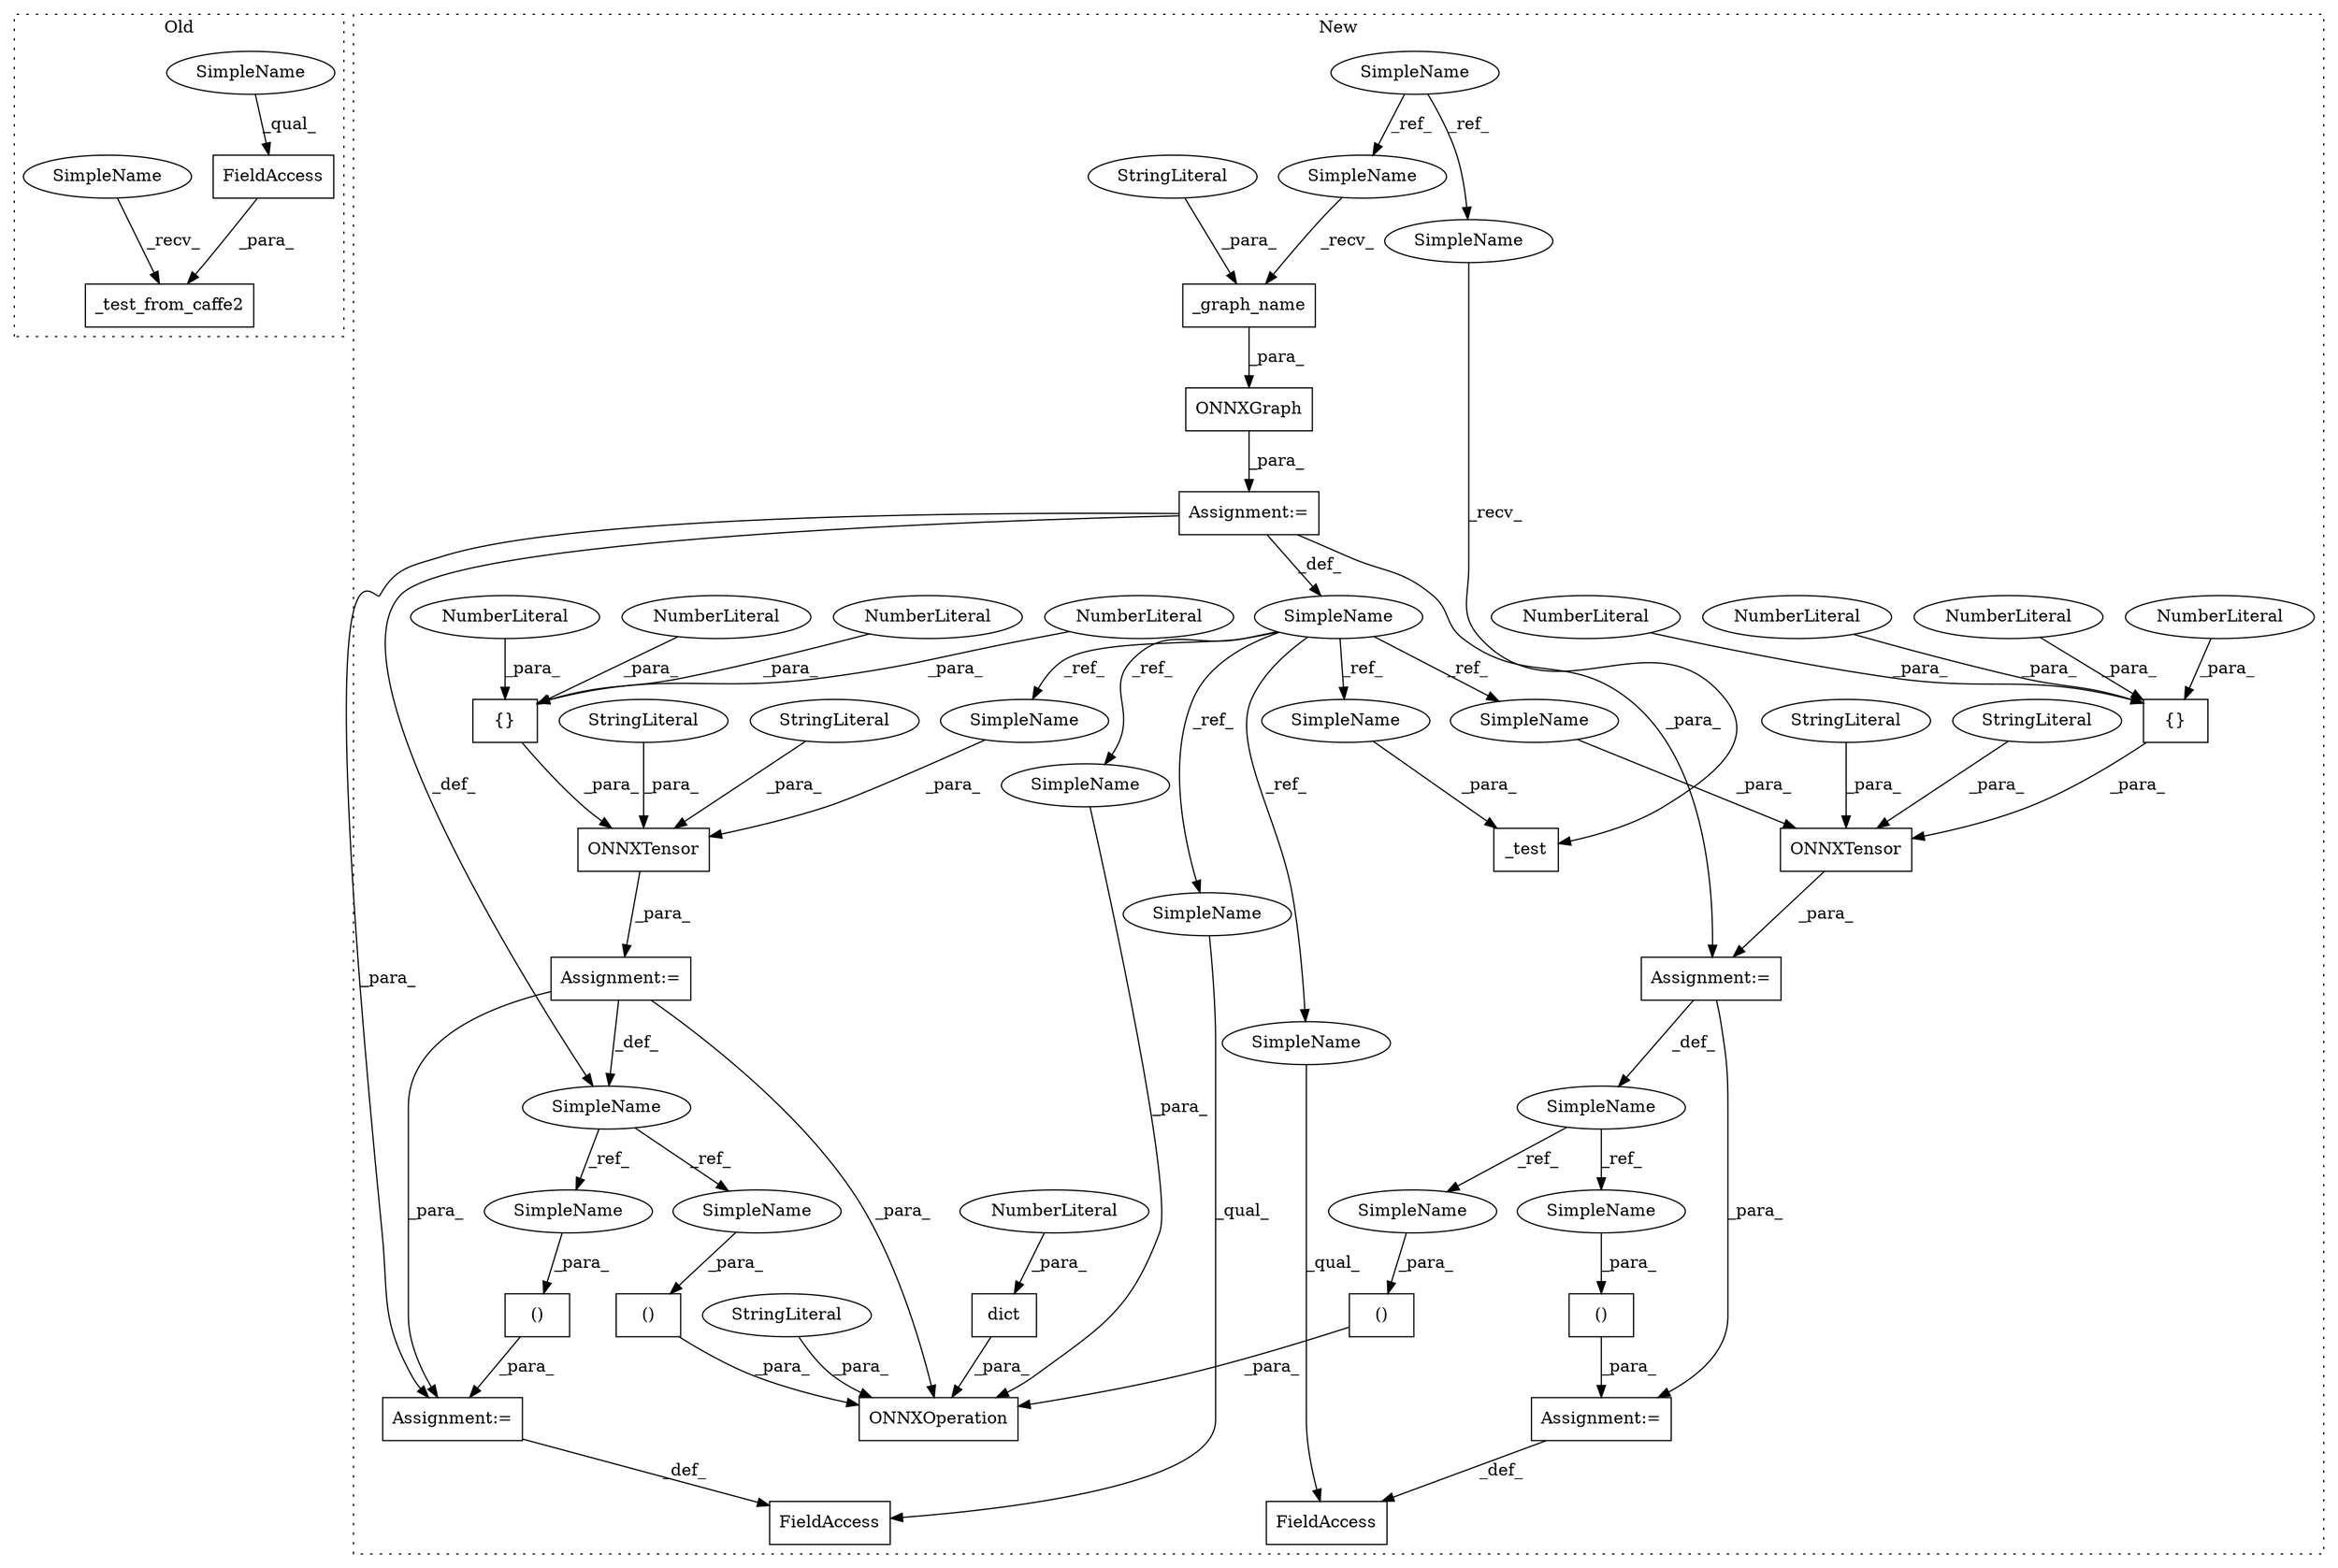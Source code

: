 digraph G {
subgraph cluster0 {
1 [label="_test_from_caffe2" a="32" s="2076,2113" l="18,1" shape="box"];
31 [label="FieldAccess" a="22" s="2094" l="19" shape="box"];
54 [label="SimpleName" a="42" s="2094" l="4" shape="ellipse"];
55 [label="SimpleName" a="42" s="2071" l="4" shape="ellipse"];
label = "Old";
style="dotted";
}
subgraph cluster1 {
2 [label="_graph_name" a="32" s="4682,4702" l="12,1" shape="box"];
3 [label="()" a="106" s="4844" l="25" shape="box"];
4 [label="{}" a="4" s="4738,4746" l="1,1" shape="box"];
5 [label="()" a="106" s="4980" l="25" shape="box"];
6 [label="NumberLiteral" a="34" s="4739" l="1" shape="ellipse"];
7 [label="NumberLiteral" a="34" s="4741" l="1" shape="ellipse"];
8 [label="StringLiteral" a="45" s="4694" l="8" shape="ellipse"];
9 [label="ONNXGraph" a="32" s="4667,4703" l="10,1" shape="box"];
10 [label="FieldAccess" a="22" s="4965" l="9" shape="box"];
11 [label="SimpleName" a="42" s="4665" l="1" shape="ellipse"];
12 [label="ONNXTensor" a="32" s="4764,4807" l="11,1" shape="box"];
13 [label="StringLiteral" a="45" s="4777" l="3" shape="ellipse"];
14 [label="StringLiteral" a="45" s="4800" l="7" shape="ellipse"];
15 [label="Assignment:=" a="7" s="4666" l="1" shape="box"];
16 [label="Assignment:=" a="7" s="4974" l="6" shape="box"];
17 [label="Assignment:=" a="7" s="4763" l="1" shape="box"];
18 [label="Assignment:=" a="7" s="4711" l="1" shape="box"];
19 [label="ONNXTensor" a="32" s="4712,4755" l="11,1" shape="box"];
20 [label="StringLiteral" a="45" s="4748" l="7" shape="ellipse"];
21 [label="StringLiteral" a="45" s="4725" l="3" shape="ellipse"];
22 [label="_test" a="32" s="5017,5024" l="6,1" shape="box"];
23 [label="SimpleName" a="42" s="4511" l="4" shape="ellipse"];
24 [label="NumberLiteral" a="34" s="4745" l="1" shape="ellipse"];
25 [label="NumberLiteral" a="34" s="4743" l="1" shape="ellipse"];
26 [label="{}" a="4" s="4790,4798" l="1,1" shape="box"];
27 [label="NumberLiteral" a="34" s="4795" l="1" shape="ellipse"];
28 [label="NumberLiteral" a="34" s="4797" l="1" shape="ellipse"];
29 [label="NumberLiteral" a="34" s="4791" l="1" shape="ellipse"];
30 [label="NumberLiteral" a="34" s="4793" l="1" shape="ellipse"];
32 [label="()" a="106" s="4933" l="25" shape="box"];
33 [label="FieldAccess" a="22" s="4919" l="8" shape="box"];
34 [label="ONNXOperation" a="32" s="4814,4912" l="14,1" shape="box"];
35 [label="SimpleName" a="42" s="4710" l="1" shape="ellipse"];
36 [label="Assignment:=" a="7" s="4927" l="6" shape="box"];
37 [label="StringLiteral" a="45" s="4830" l="8" shape="ellipse"];
38 [label="()" a="106" s="4876" l="25" shape="box"];
39 [label="dict" a="32" s="4903,4911" l="5,1" shape="box"];
40 [label="SimpleName" a="42" s="4762" l="1" shape="ellipse"];
41 [label="NumberLiteral" a="34" s="4908" l="1" shape="ellipse"];
42 [label="SimpleName" a="42" s="4868" l="1" shape="ellipse"];
43 [label="SimpleName" a="42" s="4957" l="1" shape="ellipse"];
44 [label="SimpleName" a="42" s="4677" l="4" shape="ellipse"];
45 [label="SimpleName" a="42" s="5012" l="4" shape="ellipse"];
46 [label="SimpleName" a="42" s="5004" l="1" shape="ellipse"];
47 [label="SimpleName" a="42" s="4900" l="1" shape="ellipse"];
48 [label="SimpleName" a="42" s="4828" l="1" shape="ellipse"];
49 [label="SimpleName" a="42" s="5023" l="1" shape="ellipse"];
50 [label="SimpleName" a="42" s="4919" l="1" shape="ellipse"];
51 [label="SimpleName" a="42" s="4965" l="1" shape="ellipse"];
52 [label="SimpleName" a="42" s="4723" l="1" shape="ellipse"];
53 [label="SimpleName" a="42" s="4775" l="1" shape="ellipse"];
label = "New";
style="dotted";
}
2 -> 9 [label="_para_"];
3 -> 34 [label="_para_"];
4 -> 19 [label="_para_"];
5 -> 16 [label="_para_"];
6 -> 4 [label="_para_"];
7 -> 4 [label="_para_"];
8 -> 2 [label="_para_"];
9 -> 15 [label="_para_"];
11 -> 49 [label="_ref_"];
11 -> 53 [label="_ref_"];
11 -> 48 [label="_ref_"];
11 -> 50 [label="_ref_"];
11 -> 52 [label="_ref_"];
11 -> 51 [label="_ref_"];
12 -> 17 [label="_para_"];
13 -> 12 [label="_para_"];
14 -> 12 [label="_para_"];
15 -> 11 [label="_def_"];
15 -> 35 [label="_def_"];
15 -> 36 [label="_para_"];
15 -> 17 [label="_para_"];
16 -> 10 [label="_def_"];
17 -> 40 [label="_def_"];
17 -> 16 [label="_para_"];
18 -> 35 [label="_def_"];
18 -> 36 [label="_para_"];
18 -> 34 [label="_para_"];
19 -> 18 [label="_para_"];
20 -> 19 [label="_para_"];
21 -> 19 [label="_para_"];
23 -> 44 [label="_ref_"];
23 -> 45 [label="_ref_"];
24 -> 4 [label="_para_"];
25 -> 4 [label="_para_"];
26 -> 12 [label="_para_"];
27 -> 26 [label="_para_"];
28 -> 26 [label="_para_"];
29 -> 26 [label="_para_"];
30 -> 26 [label="_para_"];
31 -> 1 [label="_para_"];
32 -> 36 [label="_para_"];
35 -> 42 [label="_ref_"];
35 -> 43 [label="_ref_"];
36 -> 33 [label="_def_"];
37 -> 34 [label="_para_"];
38 -> 34 [label="_para_"];
39 -> 34 [label="_para_"];
40 -> 46 [label="_ref_"];
40 -> 47 [label="_ref_"];
41 -> 39 [label="_para_"];
42 -> 3 [label="_para_"];
43 -> 32 [label="_para_"];
44 -> 2 [label="_recv_"];
45 -> 22 [label="_recv_"];
46 -> 5 [label="_para_"];
47 -> 38 [label="_para_"];
48 -> 34 [label="_para_"];
49 -> 22 [label="_para_"];
50 -> 33 [label="_qual_"];
51 -> 10 [label="_qual_"];
52 -> 19 [label="_para_"];
53 -> 12 [label="_para_"];
54 -> 31 [label="_qual_"];
55 -> 1 [label="_recv_"];
}